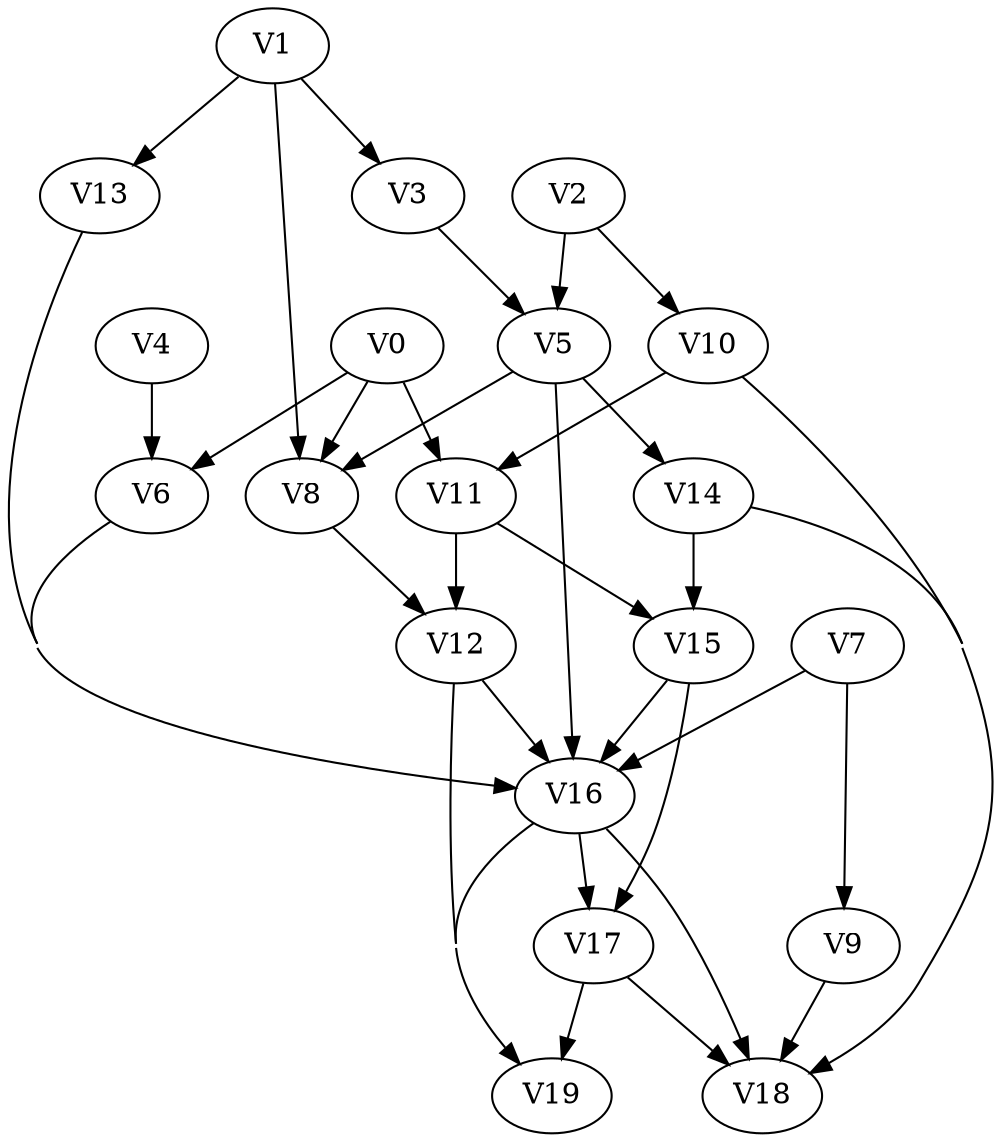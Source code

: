 strict digraph my_dotgraph {
concentrate=True;
V0;
V1;
V2;
V3;
V4;
V5;
V6;
V7;
V8;
V9;
V10;
V11;
V12;
V13;
V14;
V15;
V16;
V17;
V18;
V19;
V0 -> V6;
V0 -> V8;
V0 -> V11;
V1 -> V3;
V1 -> V8;
V1 -> V13;
V2 -> V5;
V2 -> V10;
V3 -> V5;
V4 -> V6;
V5 -> V8;
V5 -> V14;
V5 -> V16;
V6 -> V16;
V7 -> V9;
V7 -> V16;
V8 -> V12;
V9 -> V18;
V10 -> V11;
V10 -> V18;
V11 -> V12;
V11 -> V15;
V12 -> V16;
V12 -> V19;
V13 -> V16;
V14 -> V15;
V14 -> V18;
V15 -> V16;
V15 -> V17;
V16 -> V17;
V16 -> V18;
V16 -> V19;
V17 -> V18;
V17 -> V19;
}